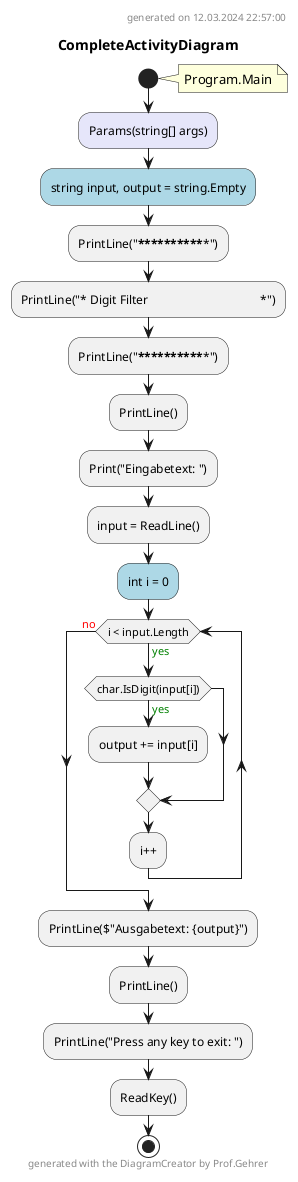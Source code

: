 @startuml CompleteActivityDiagram
header
generated on 12.03.2024 22:57:00
end header
title CompleteActivityDiagram
start
note right:  Program.Main
#Lavender:Params(string[] args);
#LightBlue:string input, output = string.Empty;
:PrintLine("***************************************************");
:PrintLine("* Digit Filter                                    *");
:PrintLine("***************************************************");
:PrintLine();
:Print("Eingabetext: ");
:input = ReadLine();
#LightBlue:int i = 0;
while (i < input.Length) is (<color:green>yes)
    if (char.IsDigit(input[i])) then (<color:green>yes)
        :output += input[i];
    endif
:i++;
endwhile (<color:red>no)
:PrintLine($"Ausgabetext: {output}");
:PrintLine();
:PrintLine("Press any key to exit: ");
:ReadKey();
stop
footer
generated with the DiagramCreator by Prof.Gehrer
end footer
@enduml
